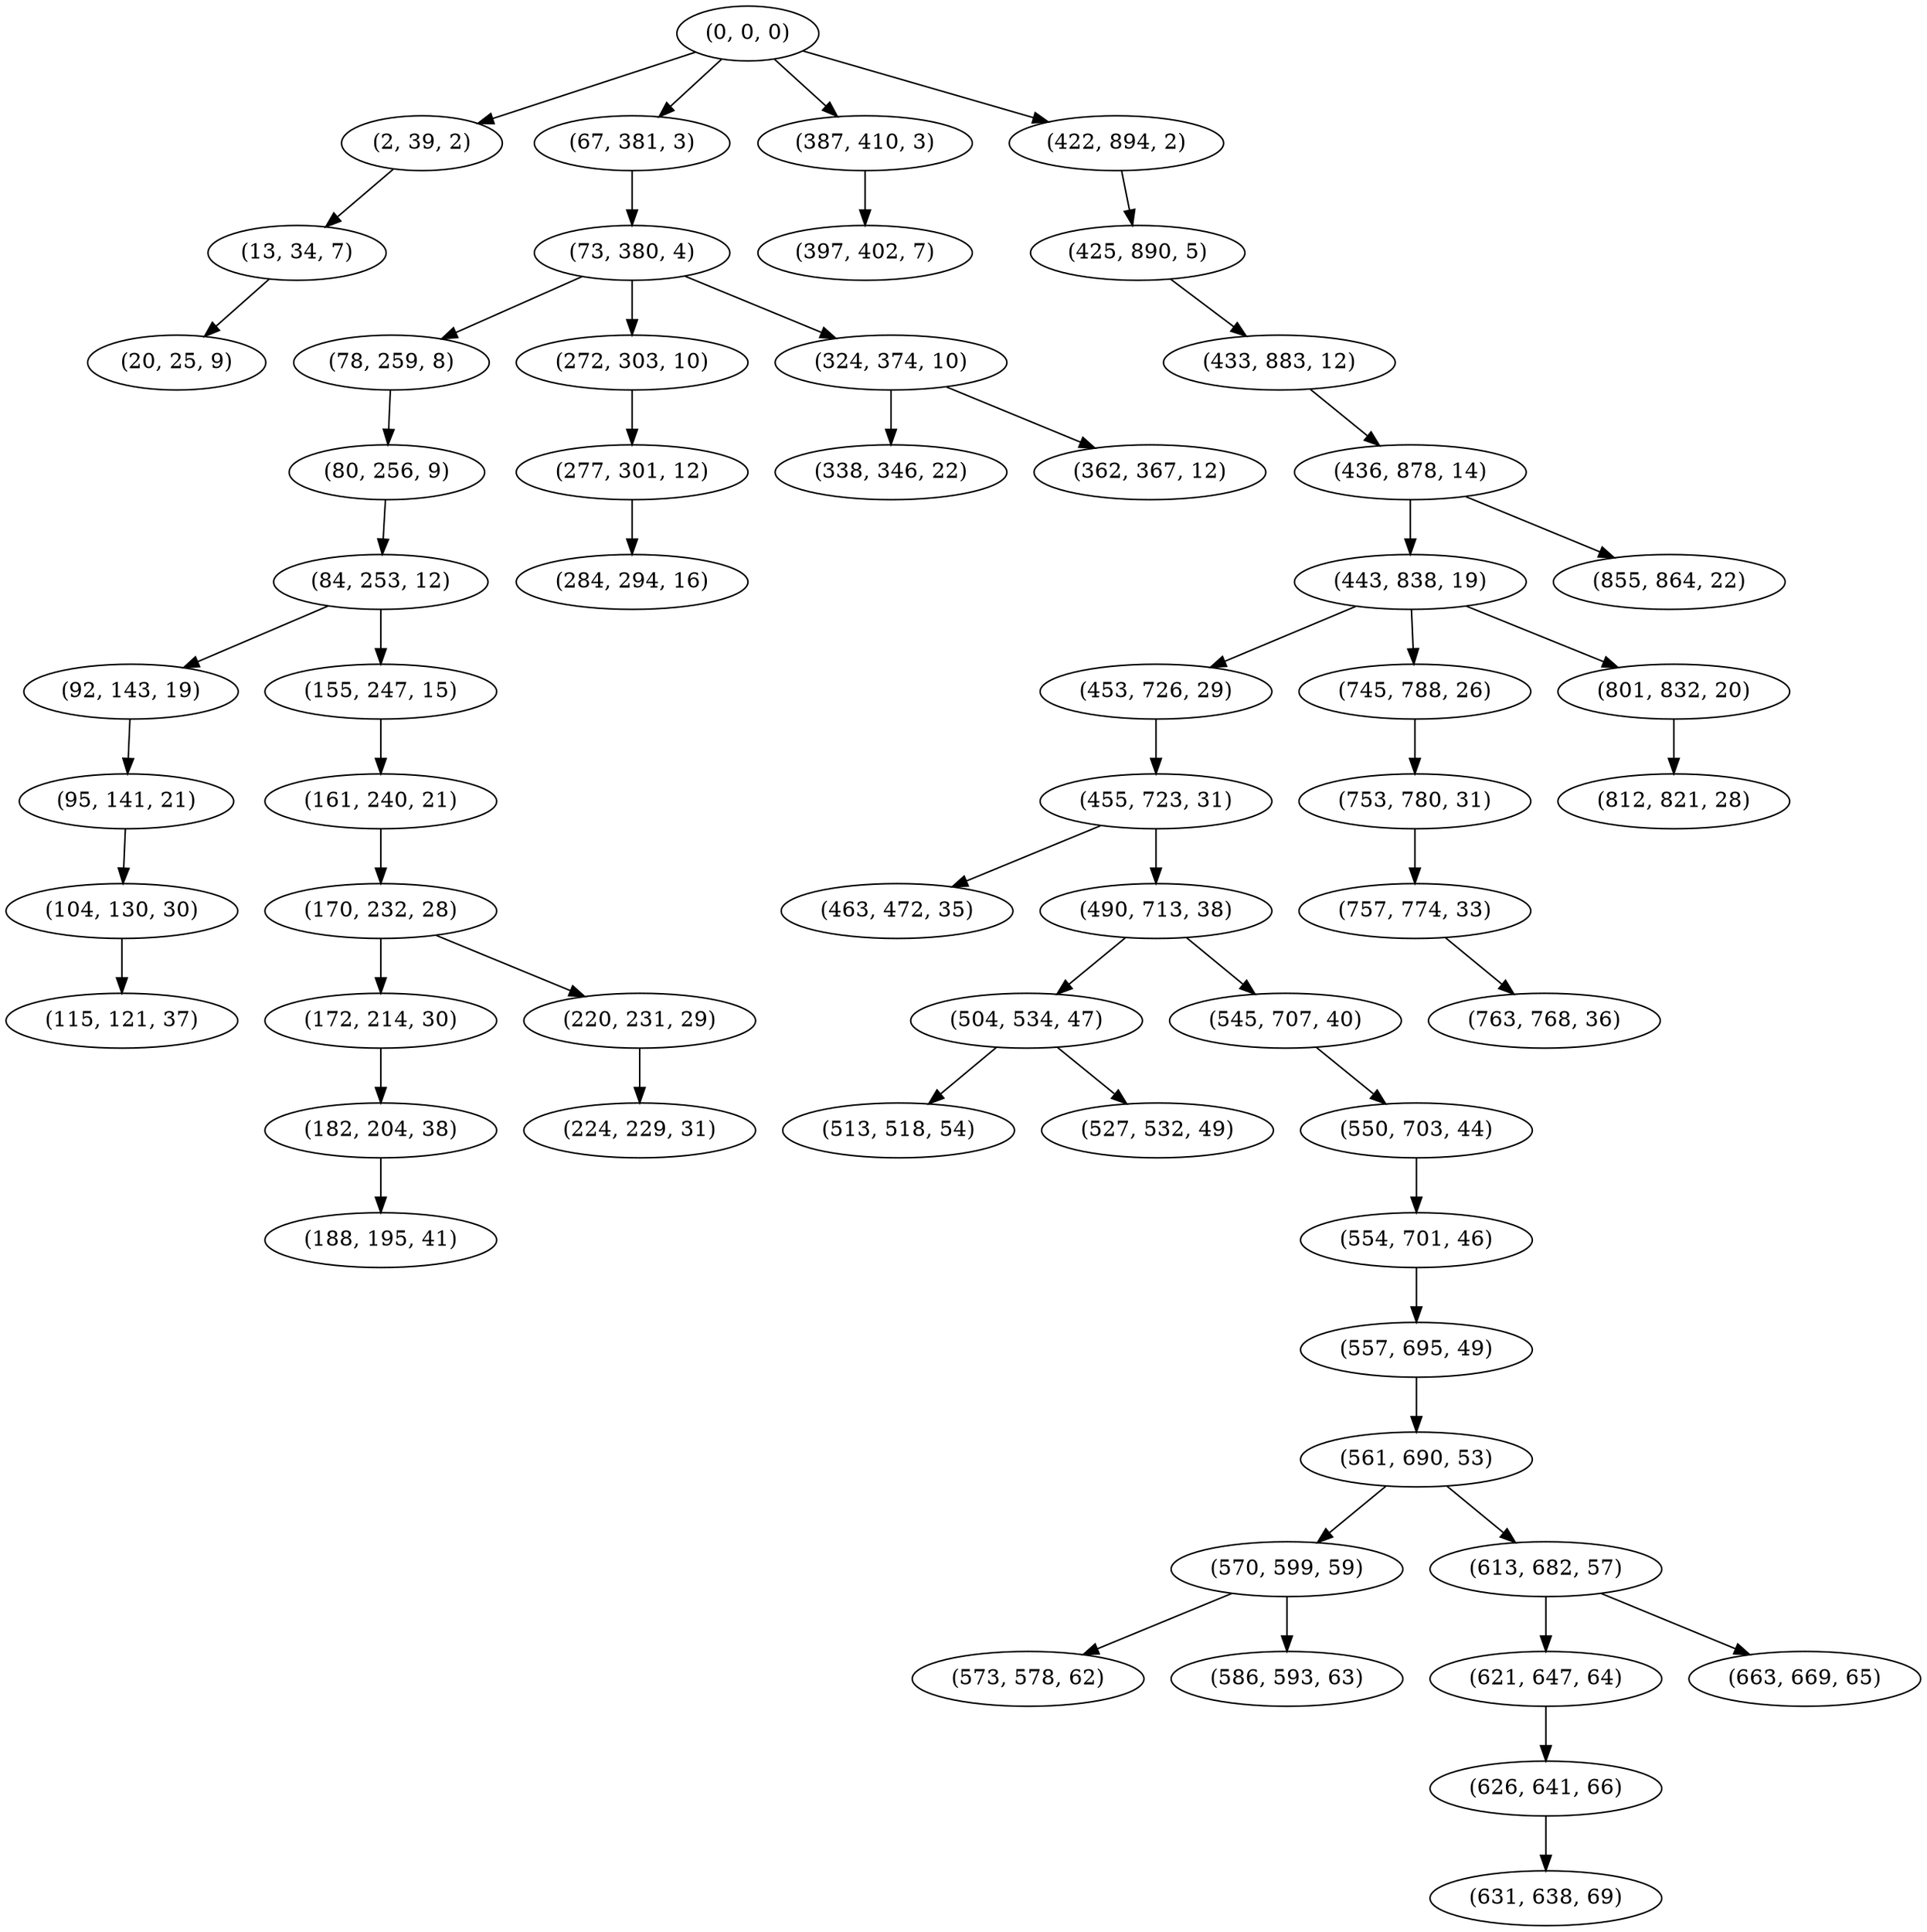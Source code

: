 digraph tree {
    "(0, 0, 0)";
    "(2, 39, 2)";
    "(13, 34, 7)";
    "(20, 25, 9)";
    "(67, 381, 3)";
    "(73, 380, 4)";
    "(78, 259, 8)";
    "(80, 256, 9)";
    "(84, 253, 12)";
    "(92, 143, 19)";
    "(95, 141, 21)";
    "(104, 130, 30)";
    "(115, 121, 37)";
    "(155, 247, 15)";
    "(161, 240, 21)";
    "(170, 232, 28)";
    "(172, 214, 30)";
    "(182, 204, 38)";
    "(188, 195, 41)";
    "(220, 231, 29)";
    "(224, 229, 31)";
    "(272, 303, 10)";
    "(277, 301, 12)";
    "(284, 294, 16)";
    "(324, 374, 10)";
    "(338, 346, 22)";
    "(362, 367, 12)";
    "(387, 410, 3)";
    "(397, 402, 7)";
    "(422, 894, 2)";
    "(425, 890, 5)";
    "(433, 883, 12)";
    "(436, 878, 14)";
    "(443, 838, 19)";
    "(453, 726, 29)";
    "(455, 723, 31)";
    "(463, 472, 35)";
    "(490, 713, 38)";
    "(504, 534, 47)";
    "(513, 518, 54)";
    "(527, 532, 49)";
    "(545, 707, 40)";
    "(550, 703, 44)";
    "(554, 701, 46)";
    "(557, 695, 49)";
    "(561, 690, 53)";
    "(570, 599, 59)";
    "(573, 578, 62)";
    "(586, 593, 63)";
    "(613, 682, 57)";
    "(621, 647, 64)";
    "(626, 641, 66)";
    "(631, 638, 69)";
    "(663, 669, 65)";
    "(745, 788, 26)";
    "(753, 780, 31)";
    "(757, 774, 33)";
    "(763, 768, 36)";
    "(801, 832, 20)";
    "(812, 821, 28)";
    "(855, 864, 22)";
    "(0, 0, 0)" -> "(2, 39, 2)";
    "(0, 0, 0)" -> "(67, 381, 3)";
    "(0, 0, 0)" -> "(387, 410, 3)";
    "(0, 0, 0)" -> "(422, 894, 2)";
    "(2, 39, 2)" -> "(13, 34, 7)";
    "(13, 34, 7)" -> "(20, 25, 9)";
    "(67, 381, 3)" -> "(73, 380, 4)";
    "(73, 380, 4)" -> "(78, 259, 8)";
    "(73, 380, 4)" -> "(272, 303, 10)";
    "(73, 380, 4)" -> "(324, 374, 10)";
    "(78, 259, 8)" -> "(80, 256, 9)";
    "(80, 256, 9)" -> "(84, 253, 12)";
    "(84, 253, 12)" -> "(92, 143, 19)";
    "(84, 253, 12)" -> "(155, 247, 15)";
    "(92, 143, 19)" -> "(95, 141, 21)";
    "(95, 141, 21)" -> "(104, 130, 30)";
    "(104, 130, 30)" -> "(115, 121, 37)";
    "(155, 247, 15)" -> "(161, 240, 21)";
    "(161, 240, 21)" -> "(170, 232, 28)";
    "(170, 232, 28)" -> "(172, 214, 30)";
    "(170, 232, 28)" -> "(220, 231, 29)";
    "(172, 214, 30)" -> "(182, 204, 38)";
    "(182, 204, 38)" -> "(188, 195, 41)";
    "(220, 231, 29)" -> "(224, 229, 31)";
    "(272, 303, 10)" -> "(277, 301, 12)";
    "(277, 301, 12)" -> "(284, 294, 16)";
    "(324, 374, 10)" -> "(338, 346, 22)";
    "(324, 374, 10)" -> "(362, 367, 12)";
    "(387, 410, 3)" -> "(397, 402, 7)";
    "(422, 894, 2)" -> "(425, 890, 5)";
    "(425, 890, 5)" -> "(433, 883, 12)";
    "(433, 883, 12)" -> "(436, 878, 14)";
    "(436, 878, 14)" -> "(443, 838, 19)";
    "(436, 878, 14)" -> "(855, 864, 22)";
    "(443, 838, 19)" -> "(453, 726, 29)";
    "(443, 838, 19)" -> "(745, 788, 26)";
    "(443, 838, 19)" -> "(801, 832, 20)";
    "(453, 726, 29)" -> "(455, 723, 31)";
    "(455, 723, 31)" -> "(463, 472, 35)";
    "(455, 723, 31)" -> "(490, 713, 38)";
    "(490, 713, 38)" -> "(504, 534, 47)";
    "(490, 713, 38)" -> "(545, 707, 40)";
    "(504, 534, 47)" -> "(513, 518, 54)";
    "(504, 534, 47)" -> "(527, 532, 49)";
    "(545, 707, 40)" -> "(550, 703, 44)";
    "(550, 703, 44)" -> "(554, 701, 46)";
    "(554, 701, 46)" -> "(557, 695, 49)";
    "(557, 695, 49)" -> "(561, 690, 53)";
    "(561, 690, 53)" -> "(570, 599, 59)";
    "(561, 690, 53)" -> "(613, 682, 57)";
    "(570, 599, 59)" -> "(573, 578, 62)";
    "(570, 599, 59)" -> "(586, 593, 63)";
    "(613, 682, 57)" -> "(621, 647, 64)";
    "(613, 682, 57)" -> "(663, 669, 65)";
    "(621, 647, 64)" -> "(626, 641, 66)";
    "(626, 641, 66)" -> "(631, 638, 69)";
    "(745, 788, 26)" -> "(753, 780, 31)";
    "(753, 780, 31)" -> "(757, 774, 33)";
    "(757, 774, 33)" -> "(763, 768, 36)";
    "(801, 832, 20)" -> "(812, 821, 28)";
}
